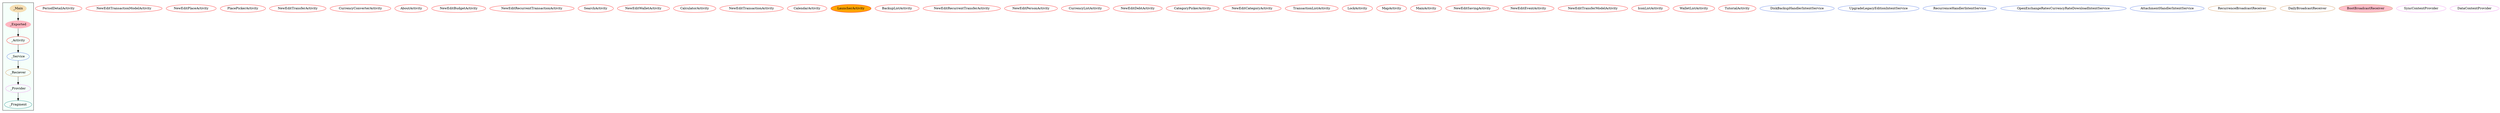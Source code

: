 digraph G {
subgraph cluster_legend{ 
bgcolor=mintcream;
_Activity[color = red];
_Service[color = royalblue];
_Provider[color = violet];
_Reciever[color = peru];
_Fragment[color = teal];
_Main[style=filled, fillcolor=wheat, color = mintcream];
_Exported[style=filled, fillcolor=lightpink, color = mintcream];
_Main -> _Exported -> _Activity -> _Service -> _Reciever -> _Provider -> _Fragment; 
}
PeriodDetailActivity[color = red];
NewEditTransactionModelActivity[color = red];
NewEditPlaceActivity[color = red];
PlacePickerActivity[color = red];
NewEditTransferActivity[color = red];
CurrencyConverterActivity[color = red];
AboutActivity[color = red];
NewEditBudgetActivity[color = red];
NewEditRecurrentTransactionActivity[color = red];
SearchActivity[color = red];
NewEditWalletActivity[color = red];
CalculatorActivity[color = red];
NewEditTransactionActivity[color = red];
CalendarActivity[color = red];
LauncherActivity[style=filled, fillcolor=orange, color = red];
BackupListActivity[color = red];
NewEditRecurrentTransferActivity[color = red];
NewEditPersonActivity[color = red];
CurrencyListActivity[color = red];
NewEditDebtActivity[color = red];
CategoryPickerActivity[color = red];
NewEditCategoryActivity[color = red];
TransactionListActivity[color = red];
LockActivity[color = red];
MapActivity[color = red];
MainActivity[color = red];
NewEditSavingActivity[color = red];
NewEditEventActivity[color = red];
NewEditTransferModelActivity[color = red];
IconListActivity[color = red];
WalletListActivity[color = red];
TutorialActivity[color = red];
DiskBackupHandlerIntentService[color = royalblue];
UpgradeLegacyEditionIntentService[color = royalblue];
RecurrenceHandlerIntentService[color = royalblue];
OpenExchangeRatesCurrencyRateDownloadIntentService[color = royalblue];
AttachmentHandlerIntentService[color = royalblue];
RecurrenceBroadcastReceiver[color = peru];
DailyBroadcastReceiver[color = peru];
BootBroadcastReceiver[style=filled, fillcolor=pink, color = peru];
SyncContentProvider[color = violet];
DataContentProvider[color = violet];
}
